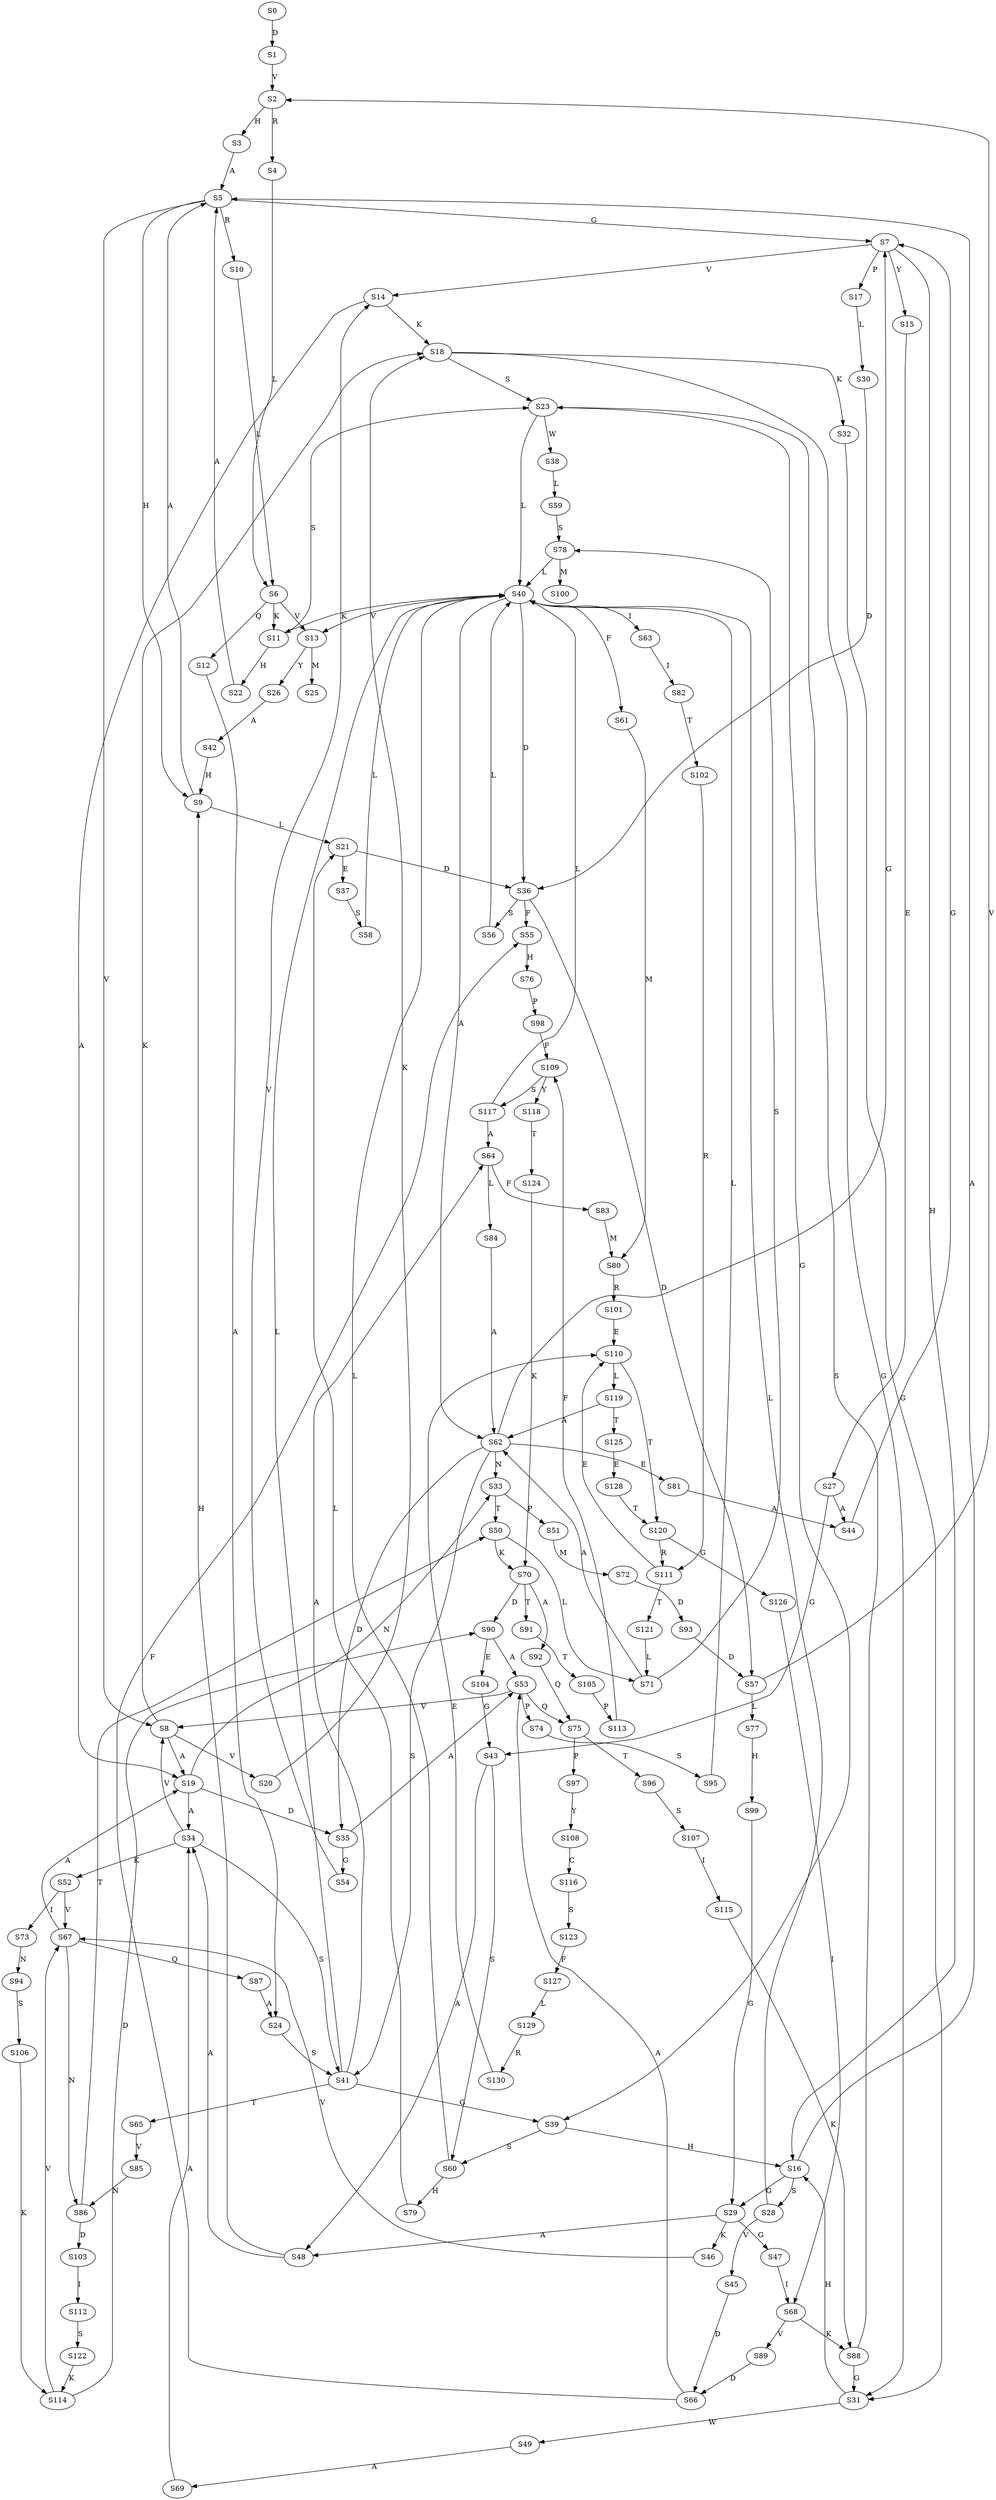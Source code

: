 strict digraph  {
	S0 -> S1 [ label = D ];
	S1 -> S2 [ label = V ];
	S2 -> S3 [ label = H ];
	S2 -> S4 [ label = R ];
	S3 -> S5 [ label = A ];
	S4 -> S6 [ label = L ];
	S5 -> S7 [ label = G ];
	S5 -> S8 [ label = V ];
	S5 -> S9 [ label = H ];
	S5 -> S10 [ label = R ];
	S6 -> S11 [ label = K ];
	S6 -> S12 [ label = Q ];
	S6 -> S13 [ label = V ];
	S7 -> S14 [ label = V ];
	S7 -> S15 [ label = Y ];
	S7 -> S16 [ label = H ];
	S7 -> S17 [ label = P ];
	S8 -> S18 [ label = K ];
	S8 -> S19 [ label = A ];
	S8 -> S20 [ label = V ];
	S9 -> S5 [ label = A ];
	S9 -> S21 [ label = L ];
	S10 -> S6 [ label = L ];
	S11 -> S22 [ label = H ];
	S11 -> S23 [ label = S ];
	S12 -> S24 [ label = A ];
	S13 -> S25 [ label = M ];
	S13 -> S26 [ label = Y ];
	S14 -> S18 [ label = K ];
	S14 -> S19 [ label = A ];
	S15 -> S27 [ label = E ];
	S16 -> S28 [ label = S ];
	S16 -> S29 [ label = G ];
	S16 -> S5 [ label = A ];
	S17 -> S30 [ label = L ];
	S18 -> S31 [ label = G ];
	S18 -> S32 [ label = K ];
	S18 -> S23 [ label = S ];
	S19 -> S33 [ label = N ];
	S19 -> S34 [ label = A ];
	S19 -> S35 [ label = D ];
	S20 -> S18 [ label = K ];
	S21 -> S36 [ label = D ];
	S21 -> S37 [ label = E ];
	S22 -> S5 [ label = A ];
	S23 -> S38 [ label = W ];
	S23 -> S39 [ label = G ];
	S23 -> S40 [ label = L ];
	S24 -> S41 [ label = S ];
	S26 -> S42 [ label = A ];
	S27 -> S43 [ label = G ];
	S27 -> S44 [ label = A ];
	S28 -> S40 [ label = L ];
	S28 -> S45 [ label = V ];
	S29 -> S46 [ label = K ];
	S29 -> S47 [ label = G ];
	S29 -> S48 [ label = A ];
	S30 -> S36 [ label = D ];
	S31 -> S49 [ label = W ];
	S31 -> S16 [ label = H ];
	S32 -> S31 [ label = G ];
	S33 -> S50 [ label = T ];
	S33 -> S51 [ label = P ];
	S34 -> S52 [ label = K ];
	S34 -> S41 [ label = S ];
	S34 -> S8 [ label = V ];
	S35 -> S53 [ label = A ];
	S35 -> S54 [ label = G ];
	S36 -> S55 [ label = F ];
	S36 -> S56 [ label = S ];
	S36 -> S57 [ label = D ];
	S37 -> S58 [ label = S ];
	S38 -> S59 [ label = L ];
	S39 -> S16 [ label = H ];
	S39 -> S60 [ label = S ];
	S40 -> S13 [ label = V ];
	S40 -> S61 [ label = F ];
	S40 -> S36 [ label = D ];
	S40 -> S62 [ label = A ];
	S40 -> S63 [ label = I ];
	S40 -> S11 [ label = K ];
	S41 -> S39 [ label = G ];
	S41 -> S40 [ label = L ];
	S41 -> S64 [ label = A ];
	S41 -> S65 [ label = T ];
	S42 -> S9 [ label = H ];
	S43 -> S48 [ label = A ];
	S43 -> S60 [ label = S ];
	S44 -> S7 [ label = G ];
	S45 -> S66 [ label = D ];
	S46 -> S67 [ label = V ];
	S47 -> S68 [ label = I ];
	S48 -> S9 [ label = H ];
	S48 -> S34 [ label = A ];
	S49 -> S69 [ label = A ];
	S50 -> S70 [ label = K ];
	S50 -> S71 [ label = L ];
	S51 -> S72 [ label = M ];
	S52 -> S67 [ label = V ];
	S52 -> S73 [ label = I ];
	S53 -> S74 [ label = P ];
	S53 -> S8 [ label = V ];
	S53 -> S75 [ label = Q ];
	S54 -> S14 [ label = V ];
	S55 -> S76 [ label = H ];
	S56 -> S40 [ label = L ];
	S57 -> S2 [ label = V ];
	S57 -> S77 [ label = L ];
	S58 -> S40 [ label = L ];
	S59 -> S78 [ label = S ];
	S60 -> S40 [ label = L ];
	S60 -> S79 [ label = H ];
	S61 -> S80 [ label = M ];
	S62 -> S81 [ label = E ];
	S62 -> S35 [ label = D ];
	S62 -> S33 [ label = N ];
	S62 -> S41 [ label = S ];
	S62 -> S7 [ label = G ];
	S63 -> S82 [ label = I ];
	S64 -> S83 [ label = F ];
	S64 -> S84 [ label = L ];
	S65 -> S85 [ label = V ];
	S66 -> S55 [ label = F ];
	S66 -> S53 [ label = A ];
	S67 -> S86 [ label = N ];
	S67 -> S87 [ label = Q ];
	S67 -> S19 [ label = A ];
	S68 -> S88 [ label = K ];
	S68 -> S89 [ label = V ];
	S69 -> S34 [ label = A ];
	S70 -> S90 [ label = D ];
	S70 -> S91 [ label = T ];
	S70 -> S92 [ label = A ];
	S71 -> S62 [ label = A ];
	S71 -> S78 [ label = S ];
	S72 -> S93 [ label = D ];
	S73 -> S94 [ label = N ];
	S74 -> S95 [ label = S ];
	S75 -> S96 [ label = T ];
	S75 -> S97 [ label = P ];
	S76 -> S98 [ label = P ];
	S77 -> S99 [ label = H ];
	S78 -> S100 [ label = M ];
	S78 -> S40 [ label = L ];
	S79 -> S21 [ label = L ];
	S80 -> S101 [ label = R ];
	S81 -> S44 [ label = A ];
	S82 -> S102 [ label = T ];
	S83 -> S80 [ label = M ];
	S84 -> S62 [ label = A ];
	S85 -> S86 [ label = N ];
	S86 -> S50 [ label = T ];
	S86 -> S103 [ label = D ];
	S87 -> S24 [ label = A ];
	S88 -> S31 [ label = G ];
	S88 -> S23 [ label = S ];
	S89 -> S66 [ label = D ];
	S90 -> S53 [ label = A ];
	S90 -> S104 [ label = E ];
	S91 -> S105 [ label = T ];
	S92 -> S75 [ label = Q ];
	S93 -> S57 [ label = D ];
	S94 -> S106 [ label = S ];
	S95 -> S40 [ label = L ];
	S96 -> S107 [ label = S ];
	S97 -> S108 [ label = Y ];
	S98 -> S109 [ label = F ];
	S99 -> S29 [ label = G ];
	S101 -> S110 [ label = E ];
	S102 -> S111 [ label = R ];
	S103 -> S112 [ label = I ];
	S104 -> S43 [ label = G ];
	S105 -> S113 [ label = P ];
	S106 -> S114 [ label = K ];
	S107 -> S115 [ label = I ];
	S108 -> S116 [ label = C ];
	S109 -> S117 [ label = S ];
	S109 -> S118 [ label = Y ];
	S110 -> S119 [ label = L ];
	S110 -> S120 [ label = T ];
	S111 -> S121 [ label = T ];
	S111 -> S110 [ label = E ];
	S112 -> S122 [ label = S ];
	S113 -> S109 [ label = F ];
	S114 -> S90 [ label = D ];
	S114 -> S67 [ label = V ];
	S115 -> S88 [ label = K ];
	S116 -> S123 [ label = S ];
	S117 -> S40 [ label = L ];
	S117 -> S64 [ label = A ];
	S118 -> S124 [ label = T ];
	S119 -> S62 [ label = A ];
	S119 -> S125 [ label = T ];
	S120 -> S111 [ label = R ];
	S120 -> S126 [ label = G ];
	S121 -> S71 [ label = L ];
	S122 -> S114 [ label = K ];
	S123 -> S127 [ label = F ];
	S124 -> S70 [ label = K ];
	S125 -> S128 [ label = E ];
	S126 -> S68 [ label = I ];
	S127 -> S129 [ label = L ];
	S128 -> S120 [ label = T ];
	S129 -> S130 [ label = R ];
	S130 -> S110 [ label = E ];
}
